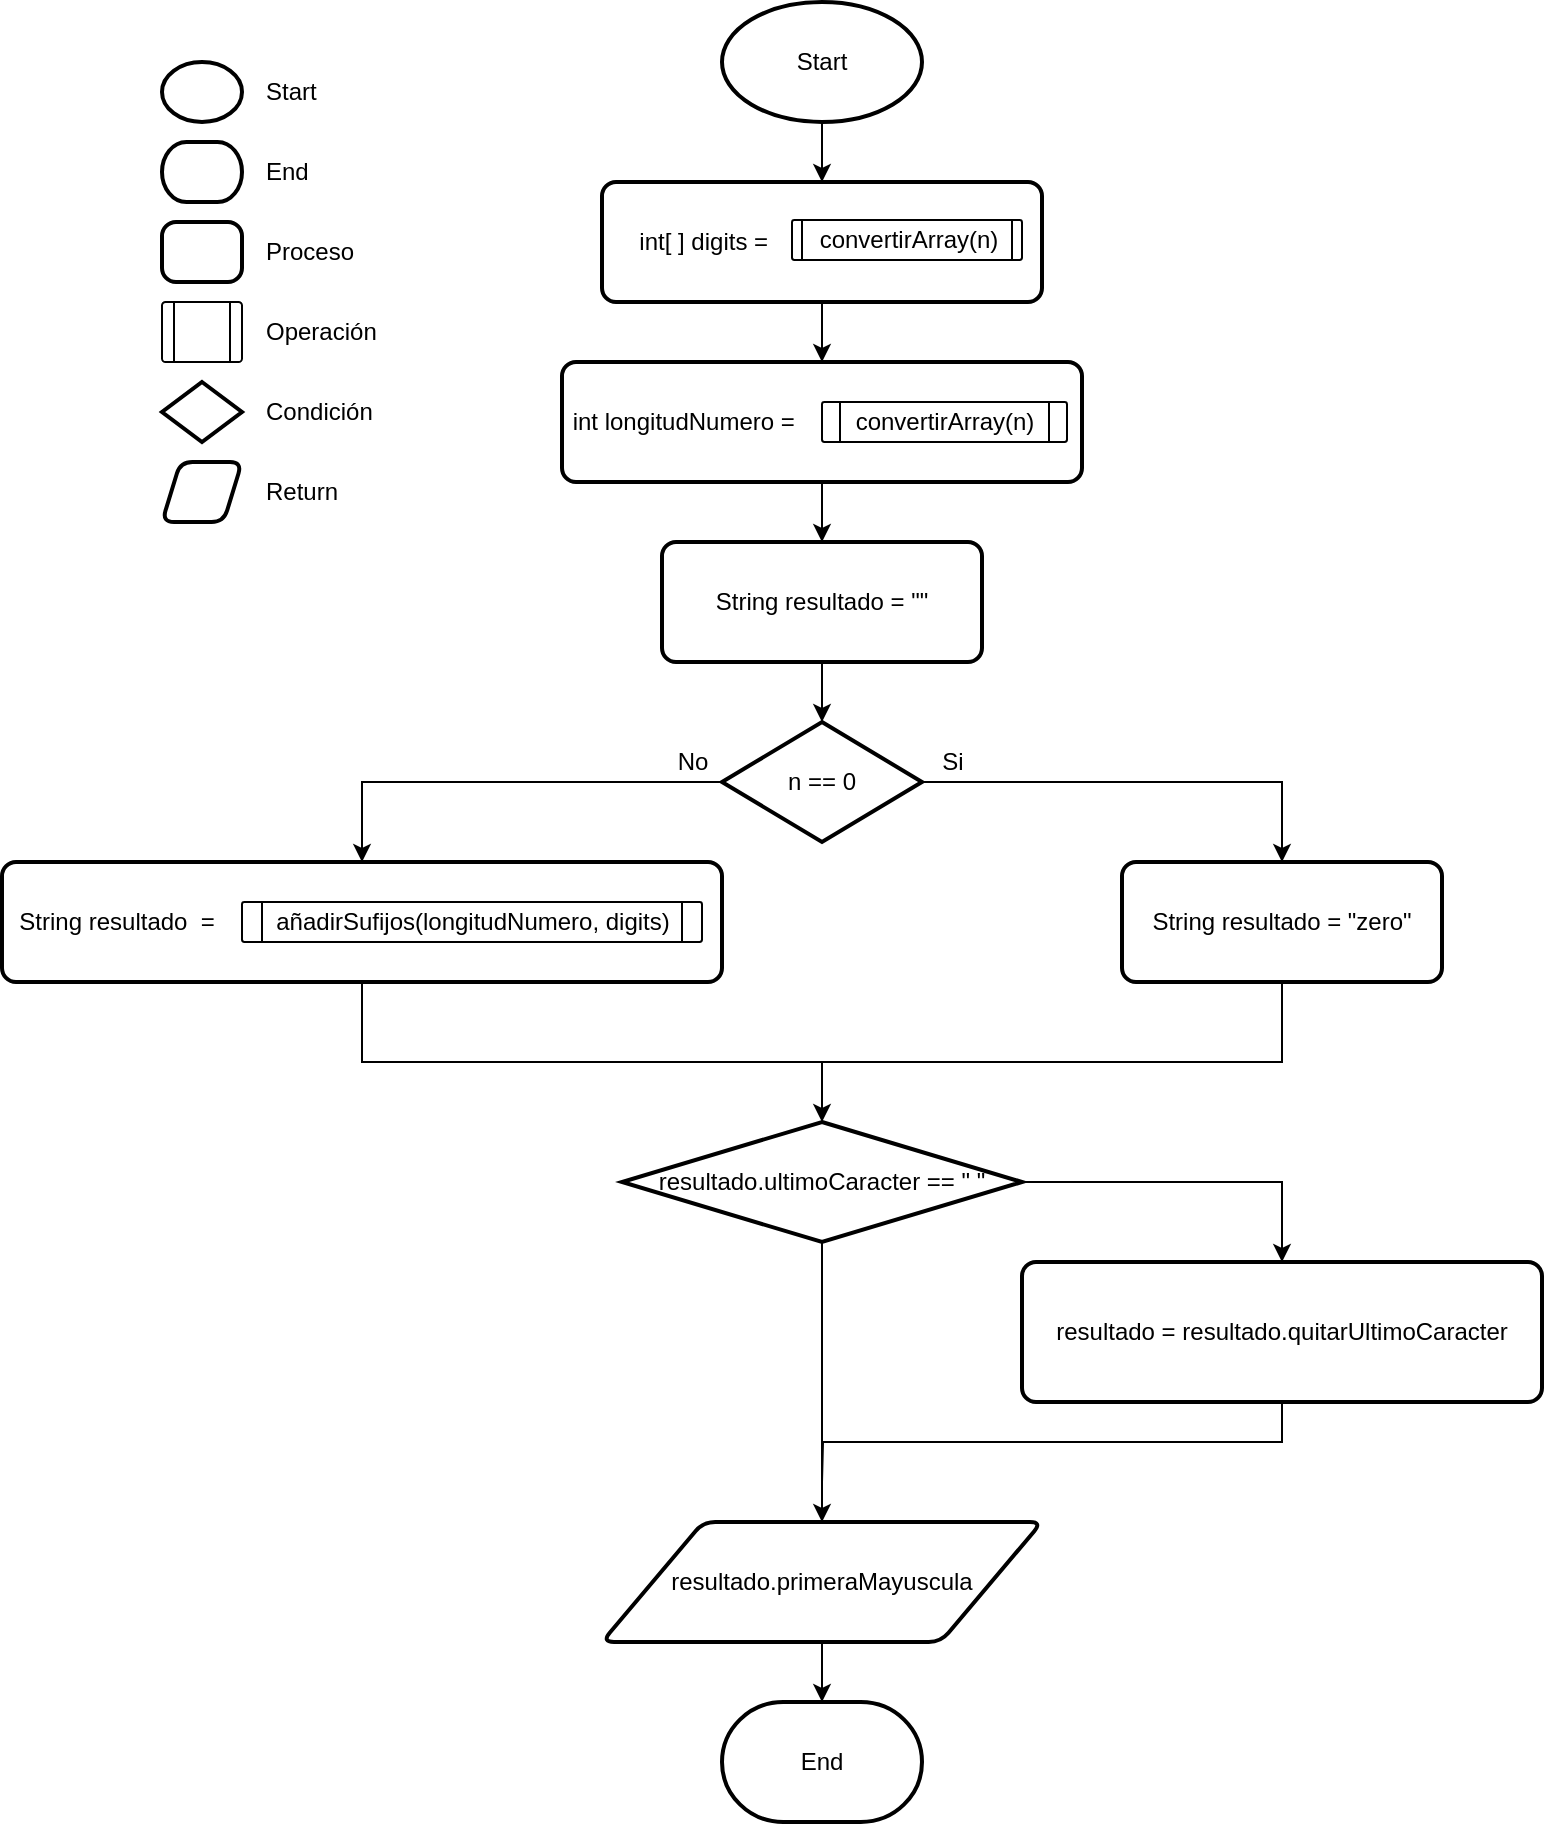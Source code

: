 <mxfile version="15.8.3" type="github">
  <diagram id="c4kQ62IUwrZo4tqciYfw" name="Page-1">
    <mxGraphModel dx="2012" dy="659" grid="1" gridSize="10" guides="1" tooltips="1" connect="1" arrows="0" fold="1" page="1" pageScale="1" pageWidth="827" pageHeight="1169" math="0" shadow="0">
      <root>
        <mxCell id="0" />
        <mxCell id="1" parent="0" />
        <mxCell id="O-nu7JSQrFN56u6NZ3is-10" style="edgeStyle=orthogonalEdgeStyle;rounded=0;orthogonalLoop=1;jettySize=auto;html=1;exitX=0.5;exitY=1;exitDx=0;exitDy=0;entryX=0.5;entryY=0;entryDx=0;entryDy=0;" edge="1" parent="1" source="O-nu7JSQrFN56u6NZ3is-2" target="O-nu7JSQrFN56u6NZ3is-7">
          <mxGeometry relative="1" as="geometry" />
        </mxCell>
        <mxCell id="O-nu7JSQrFN56u6NZ3is-2" value="&amp;nbsp;&amp;nbsp;&amp;nbsp;&amp;nbsp; int[ ] digits = " style="rounded=1;whiteSpace=wrap;html=1;absoluteArcSize=1;arcSize=14;strokeWidth=2;align=left;" vertex="1" parent="1">
          <mxGeometry x="30" y="110" width="220" height="60" as="geometry" />
        </mxCell>
        <mxCell id="O-nu7JSQrFN56u6NZ3is-3" value="" style="verticalLabelPosition=bottom;verticalAlign=top;html=1;shape=process;whiteSpace=wrap;rounded=1;size=0.043;arcSize=6;" vertex="1" parent="1">
          <mxGeometry x="125" y="129" width="115" height="20" as="geometry" />
        </mxCell>
        <mxCell id="O-nu7JSQrFN56u6NZ3is-4" value="convertirArray(n)" style="text;html=1;align=center;verticalAlign=middle;resizable=0;points=[];autosize=1;strokeColor=none;fillColor=none;" vertex="1" parent="1">
          <mxGeometry x="132.5" y="129" width="100" height="20" as="geometry" />
        </mxCell>
        <mxCell id="O-nu7JSQrFN56u6NZ3is-6" style="edgeStyle=orthogonalEdgeStyle;rounded=0;orthogonalLoop=1;jettySize=auto;html=1;exitX=0.5;exitY=1;exitDx=0;exitDy=0;exitPerimeter=0;entryX=0.5;entryY=0;entryDx=0;entryDy=0;" edge="1" parent="1" source="O-nu7JSQrFN56u6NZ3is-5" target="O-nu7JSQrFN56u6NZ3is-2">
          <mxGeometry relative="1" as="geometry" />
        </mxCell>
        <mxCell id="O-nu7JSQrFN56u6NZ3is-5" value="Start" style="strokeWidth=2;html=1;shape=mxgraph.flowchart.start_1;whiteSpace=wrap;fillColor=default;align=center;" vertex="1" parent="1">
          <mxGeometry x="90" y="20" width="100" height="60" as="geometry" />
        </mxCell>
        <mxCell id="O-nu7JSQrFN56u6NZ3is-26" style="edgeStyle=orthogonalEdgeStyle;rounded=0;orthogonalLoop=1;jettySize=auto;html=1;exitX=0.5;exitY=1;exitDx=0;exitDy=0;entryX=0.5;entryY=0;entryDx=0;entryDy=0;" edge="1" parent="1" source="O-nu7JSQrFN56u6NZ3is-7" target="O-nu7JSQrFN56u6NZ3is-25">
          <mxGeometry relative="1" as="geometry" />
        </mxCell>
        <mxCell id="O-nu7JSQrFN56u6NZ3is-7" value="&amp;nbsp;int longitudNumero = " style="rounded=1;whiteSpace=wrap;html=1;absoluteArcSize=1;arcSize=14;strokeWidth=2;align=left;" vertex="1" parent="1">
          <mxGeometry x="10" y="200" width="260" height="60" as="geometry" />
        </mxCell>
        <mxCell id="O-nu7JSQrFN56u6NZ3is-8" value="" style="verticalLabelPosition=bottom;verticalAlign=top;html=1;shape=process;whiteSpace=wrap;rounded=1;size=0.077;arcSize=6;" vertex="1" parent="1">
          <mxGeometry x="140" y="220" width="122.5" height="20" as="geometry" />
        </mxCell>
        <mxCell id="O-nu7JSQrFN56u6NZ3is-9" value="convertirArray(n)" style="text;html=1;align=center;verticalAlign=middle;resizable=0;points=[];autosize=1;strokeColor=none;fillColor=none;" vertex="1" parent="1">
          <mxGeometry x="151.25" y="220" width="100" height="20" as="geometry" />
        </mxCell>
        <mxCell id="O-nu7JSQrFN56u6NZ3is-11" value="" style="strokeWidth=2;html=1;shape=mxgraph.flowchart.start_1;whiteSpace=wrap;fillColor=default;align=center;" vertex="1" parent="1">
          <mxGeometry x="-190" y="50" width="40" height="30" as="geometry" />
        </mxCell>
        <mxCell id="O-nu7JSQrFN56u6NZ3is-12" value="" style="strokeWidth=2;html=1;shape=mxgraph.flowchart.terminator;whiteSpace=wrap;fillColor=default;align=center;" vertex="1" parent="1">
          <mxGeometry x="-190" y="90" width="40" height="30" as="geometry" />
        </mxCell>
        <mxCell id="O-nu7JSQrFN56u6NZ3is-13" value="" style="rounded=1;whiteSpace=wrap;html=1;absoluteArcSize=1;arcSize=14;strokeWidth=2;fillColor=default;align=center;" vertex="1" parent="1">
          <mxGeometry x="-190" y="130" width="40" height="30" as="geometry" />
        </mxCell>
        <mxCell id="O-nu7JSQrFN56u6NZ3is-14" value="" style="verticalLabelPosition=bottom;verticalAlign=top;html=1;shape=process;whiteSpace=wrap;rounded=1;size=0.14;arcSize=6;fillColor=default;" vertex="1" parent="1">
          <mxGeometry x="-190" y="170" width="40" height="30" as="geometry" />
        </mxCell>
        <mxCell id="O-nu7JSQrFN56u6NZ3is-15" value="&lt;div align=&quot;left&quot;&gt;Start&lt;/div&gt;" style="text;html=1;align=left;verticalAlign=middle;resizable=0;points=[];autosize=1;strokeColor=none;fillColor=none;" vertex="1" parent="1">
          <mxGeometry x="-140" y="55" width="40" height="20" as="geometry" />
        </mxCell>
        <mxCell id="O-nu7JSQrFN56u6NZ3is-16" value="&lt;div align=&quot;left&quot;&gt;End&lt;/div&gt;" style="text;html=1;align=left;verticalAlign=middle;resizable=0;points=[];autosize=1;strokeColor=none;fillColor=none;" vertex="1" parent="1">
          <mxGeometry x="-140" y="95" width="40" height="20" as="geometry" />
        </mxCell>
        <mxCell id="O-nu7JSQrFN56u6NZ3is-17" value="&lt;div align=&quot;left&quot;&gt;Proceso&lt;/div&gt;" style="text;html=1;align=left;verticalAlign=middle;resizable=0;points=[];autosize=1;strokeColor=none;fillColor=none;" vertex="1" parent="1">
          <mxGeometry x="-140" y="135" width="60" height="20" as="geometry" />
        </mxCell>
        <mxCell id="O-nu7JSQrFN56u6NZ3is-18" value="&lt;div align=&quot;left&quot;&gt;Operación&lt;/div&gt;" style="text;html=1;align=left;verticalAlign=middle;resizable=0;points=[];autosize=1;strokeColor=none;fillColor=none;" vertex="1" parent="1">
          <mxGeometry x="-140" y="175" width="70" height="20" as="geometry" />
        </mxCell>
        <mxCell id="O-nu7JSQrFN56u6NZ3is-22" value="" style="strokeWidth=2;html=1;shape=mxgraph.flowchart.decision;whiteSpace=wrap;fillColor=default;align=left;" vertex="1" parent="1">
          <mxGeometry x="-190" y="210" width="40" height="30" as="geometry" />
        </mxCell>
        <mxCell id="O-nu7JSQrFN56u6NZ3is-24" value="Condición" style="text;html=1;align=left;verticalAlign=middle;resizable=0;points=[];autosize=1;strokeColor=none;fillColor=none;" vertex="1" parent="1">
          <mxGeometry x="-140" y="215" width="70" height="20" as="geometry" />
        </mxCell>
        <mxCell id="O-nu7JSQrFN56u6NZ3is-28" style="edgeStyle=orthogonalEdgeStyle;rounded=0;orthogonalLoop=1;jettySize=auto;html=1;exitX=0.5;exitY=1;exitDx=0;exitDy=0;" edge="1" parent="1" source="O-nu7JSQrFN56u6NZ3is-25" target="O-nu7JSQrFN56u6NZ3is-27">
          <mxGeometry relative="1" as="geometry" />
        </mxCell>
        <mxCell id="O-nu7JSQrFN56u6NZ3is-25" value="&lt;div align=&quot;center&quot;&gt;String resultado = &quot;&quot;&lt;/div&gt;" style="rounded=1;whiteSpace=wrap;html=1;absoluteArcSize=1;arcSize=14;strokeWidth=2;fillColor=default;align=center;" vertex="1" parent="1">
          <mxGeometry x="60" y="290" width="160" height="60" as="geometry" />
        </mxCell>
        <mxCell id="O-nu7JSQrFN56u6NZ3is-30" style="edgeStyle=orthogonalEdgeStyle;rounded=0;orthogonalLoop=1;jettySize=auto;html=1;exitX=1;exitY=0.5;exitDx=0;exitDy=0;exitPerimeter=0;entryX=0.5;entryY=0;entryDx=0;entryDy=0;" edge="1" parent="1" source="O-nu7JSQrFN56u6NZ3is-27" target="O-nu7JSQrFN56u6NZ3is-34">
          <mxGeometry relative="1" as="geometry">
            <mxPoint x="250" y="450" as="targetPoint" />
          </mxGeometry>
        </mxCell>
        <mxCell id="O-nu7JSQrFN56u6NZ3is-33" style="edgeStyle=orthogonalEdgeStyle;rounded=0;orthogonalLoop=1;jettySize=auto;html=1;exitX=0;exitY=0.5;exitDx=0;exitDy=0;exitPerimeter=0;entryX=0.5;entryY=0;entryDx=0;entryDy=0;" edge="1" parent="1" source="O-nu7JSQrFN56u6NZ3is-27" target="O-nu7JSQrFN56u6NZ3is-36">
          <mxGeometry relative="1" as="geometry">
            <mxPoint x="20" y="450" as="targetPoint" />
          </mxGeometry>
        </mxCell>
        <mxCell id="O-nu7JSQrFN56u6NZ3is-27" value="n == 0" style="strokeWidth=2;html=1;shape=mxgraph.flowchart.decision;whiteSpace=wrap;fillColor=default;align=center;" vertex="1" parent="1">
          <mxGeometry x="90" y="380" width="100" height="60" as="geometry" />
        </mxCell>
        <mxCell id="O-nu7JSQrFN56u6NZ3is-31" value="Si" style="text;html=1;align=center;verticalAlign=middle;resizable=0;points=[];autosize=1;strokeColor=none;fillColor=none;" vertex="1" parent="1">
          <mxGeometry x="190" y="390" width="30" height="20" as="geometry" />
        </mxCell>
        <mxCell id="O-nu7JSQrFN56u6NZ3is-32" value="No" style="text;html=1;align=center;verticalAlign=middle;resizable=0;points=[];autosize=1;strokeColor=none;fillColor=none;" vertex="1" parent="1">
          <mxGeometry x="60" y="390" width="30" height="20" as="geometry" />
        </mxCell>
        <mxCell id="O-nu7JSQrFN56u6NZ3is-40" style="edgeStyle=orthogonalEdgeStyle;rounded=0;orthogonalLoop=1;jettySize=auto;html=1;exitX=0.5;exitY=1;exitDx=0;exitDy=0;endArrow=none;endFill=0;" edge="1" parent="1">
          <mxGeometry relative="1" as="geometry">
            <mxPoint x="140" y="570" as="targetPoint" />
            <mxPoint x="370" y="480" as="sourcePoint" />
            <Array as="points">
              <mxPoint x="370" y="550" />
              <mxPoint x="140" y="550" />
            </Array>
          </mxGeometry>
        </mxCell>
        <mxCell id="O-nu7JSQrFN56u6NZ3is-34" value="&lt;div align=&quot;center&quot;&gt;String resultado = &quot;zero&quot;&lt;br&gt;&lt;/div&gt;" style="rounded=1;whiteSpace=wrap;html=1;absoluteArcSize=1;arcSize=14;strokeWidth=2;fillColor=default;align=center;" vertex="1" parent="1">
          <mxGeometry x="290" y="450" width="160" height="60" as="geometry" />
        </mxCell>
        <mxCell id="O-nu7JSQrFN56u6NZ3is-39" style="edgeStyle=orthogonalEdgeStyle;rounded=0;orthogonalLoop=1;jettySize=auto;html=1;exitX=0.5;exitY=1;exitDx=0;exitDy=0;entryX=0.5;entryY=0;entryDx=0;entryDy=0;entryPerimeter=0;" edge="1" parent="1" target="O-nu7JSQrFN56u6NZ3is-41">
          <mxGeometry relative="1" as="geometry">
            <mxPoint x="140" y="610" as="targetPoint" />
            <mxPoint x="-90" y="480" as="sourcePoint" />
            <Array as="points">
              <mxPoint x="-90" y="550" />
              <mxPoint x="140" y="550" />
            </Array>
          </mxGeometry>
        </mxCell>
        <mxCell id="O-nu7JSQrFN56u6NZ3is-36" value="&amp;nbsp; String resultado&amp;nbsp; =&amp;nbsp; " style="rounded=1;whiteSpace=wrap;html=1;absoluteArcSize=1;arcSize=14;strokeWidth=2;fillColor=default;align=left;" vertex="1" parent="1">
          <mxGeometry x="-270" y="450" width="360" height="60" as="geometry" />
        </mxCell>
        <mxCell id="O-nu7JSQrFN56u6NZ3is-37" value="" style="verticalLabelPosition=bottom;verticalAlign=top;html=1;shape=process;whiteSpace=wrap;rounded=1;size=0.043;arcSize=6;" vertex="1" parent="1">
          <mxGeometry x="-150" y="470" width="230" height="20" as="geometry" />
        </mxCell>
        <mxCell id="O-nu7JSQrFN56u6NZ3is-38" value="añadirSufijos(longitudNumero, digits)" style="text;html=1;align=center;verticalAlign=middle;resizable=0;points=[];autosize=1;strokeColor=none;fillColor=none;" vertex="1" parent="1">
          <mxGeometry x="-145" y="470" width="220" height="20" as="geometry" />
        </mxCell>
        <mxCell id="O-nu7JSQrFN56u6NZ3is-42" style="edgeStyle=orthogonalEdgeStyle;rounded=0;orthogonalLoop=1;jettySize=auto;html=1;exitX=0.5;exitY=1;exitDx=0;exitDy=0;exitPerimeter=0;endArrow=classic;endFill=1;" edge="1" parent="1" source="O-nu7JSQrFN56u6NZ3is-41" target="O-nu7JSQrFN56u6NZ3is-47">
          <mxGeometry relative="1" as="geometry">
            <mxPoint x="140" y="840" as="targetPoint" />
          </mxGeometry>
        </mxCell>
        <mxCell id="O-nu7JSQrFN56u6NZ3is-43" style="edgeStyle=orthogonalEdgeStyle;rounded=0;orthogonalLoop=1;jettySize=auto;html=1;exitX=1;exitY=0.5;exitDx=0;exitDy=0;exitPerimeter=0;endArrow=classic;endFill=1;entryX=0.5;entryY=0;entryDx=0;entryDy=0;" edge="1" parent="1" source="O-nu7JSQrFN56u6NZ3is-41" target="O-nu7JSQrFN56u6NZ3is-44">
          <mxGeometry relative="1" as="geometry">
            <mxPoint x="320" y="760" as="targetPoint" />
          </mxGeometry>
        </mxCell>
        <mxCell id="O-nu7JSQrFN56u6NZ3is-41" value="&lt;div align=&quot;center&quot;&gt;resultado.ultimoCaracter == &quot; &quot;&lt;br&gt;&lt;/div&gt;" style="strokeWidth=2;html=1;shape=mxgraph.flowchart.decision;whiteSpace=wrap;fillColor=default;align=center;" vertex="1" parent="1">
          <mxGeometry x="40" y="580" width="200" height="60" as="geometry" />
        </mxCell>
        <mxCell id="O-nu7JSQrFN56u6NZ3is-48" style="edgeStyle=orthogonalEdgeStyle;rounded=0;orthogonalLoop=1;jettySize=auto;html=1;exitX=0.5;exitY=1;exitDx=0;exitDy=0;endArrow=none;endFill=0;" edge="1" parent="1" source="O-nu7JSQrFN56u6NZ3is-44">
          <mxGeometry relative="1" as="geometry">
            <mxPoint x="140" y="760" as="targetPoint" />
          </mxGeometry>
        </mxCell>
        <mxCell id="O-nu7JSQrFN56u6NZ3is-44" value="resultado = resultado.quitarUltimoCaracter" style="rounded=1;whiteSpace=wrap;html=1;absoluteArcSize=1;arcSize=14;strokeWidth=2;fillColor=default;align=center;" vertex="1" parent="1">
          <mxGeometry x="240" y="650" width="260" height="70" as="geometry" />
        </mxCell>
        <mxCell id="O-nu7JSQrFN56u6NZ3is-45" value="" style="shape=parallelogram;html=1;strokeWidth=2;perimeter=parallelogramPerimeter;whiteSpace=wrap;rounded=1;arcSize=12;size=0.23;fillColor=default;align=center;" vertex="1" parent="1">
          <mxGeometry x="-190" y="250" width="40" height="30" as="geometry" />
        </mxCell>
        <mxCell id="O-nu7JSQrFN56u6NZ3is-46" value="Return" style="text;html=1;align=left;verticalAlign=middle;resizable=0;points=[];autosize=1;strokeColor=none;fillColor=none;" vertex="1" parent="1">
          <mxGeometry x="-140" y="255" width="50" height="20" as="geometry" />
        </mxCell>
        <mxCell id="O-nu7JSQrFN56u6NZ3is-50" style="edgeStyle=orthogonalEdgeStyle;rounded=0;orthogonalLoop=1;jettySize=auto;html=1;exitX=0.5;exitY=1;exitDx=0;exitDy=0;entryX=0.5;entryY=0;entryDx=0;entryDy=0;entryPerimeter=0;endArrow=classic;endFill=1;" edge="1" parent="1" source="O-nu7JSQrFN56u6NZ3is-47" target="O-nu7JSQrFN56u6NZ3is-49">
          <mxGeometry relative="1" as="geometry" />
        </mxCell>
        <mxCell id="O-nu7JSQrFN56u6NZ3is-47" value="resultado.primeraMayuscula" style="shape=parallelogram;html=1;strokeWidth=2;perimeter=parallelogramPerimeter;whiteSpace=wrap;rounded=1;arcSize=12;size=0.23;fillColor=default;align=center;" vertex="1" parent="1">
          <mxGeometry x="30" y="780" width="220" height="60" as="geometry" />
        </mxCell>
        <mxCell id="O-nu7JSQrFN56u6NZ3is-49" value="End" style="strokeWidth=2;html=1;shape=mxgraph.flowchart.terminator;whiteSpace=wrap;fillColor=default;align=center;" vertex="1" parent="1">
          <mxGeometry x="90" y="870" width="100" height="60" as="geometry" />
        </mxCell>
      </root>
    </mxGraphModel>
  </diagram>
</mxfile>
